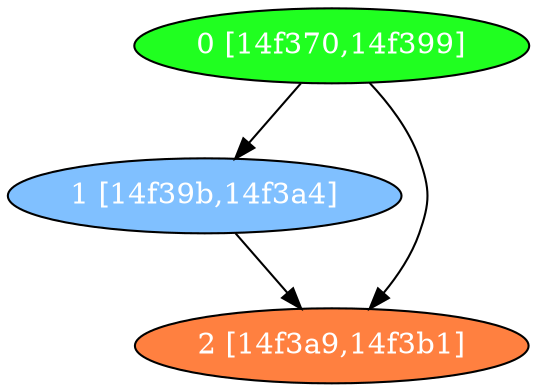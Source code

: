 diGraph libnss3{
	libnss3_0  [style=filled fillcolor="#20FF20" fontcolor="#ffffff" shape=oval label="0 [14f370,14f399]"]
	libnss3_1  [style=filled fillcolor="#80C0FF" fontcolor="#ffffff" shape=oval label="1 [14f39b,14f3a4]"]
	libnss3_2  [style=filled fillcolor="#FF8040" fontcolor="#ffffff" shape=oval label="2 [14f3a9,14f3b1]"]

	libnss3_0 -> libnss3_1
	libnss3_0 -> libnss3_2
	libnss3_1 -> libnss3_2
}